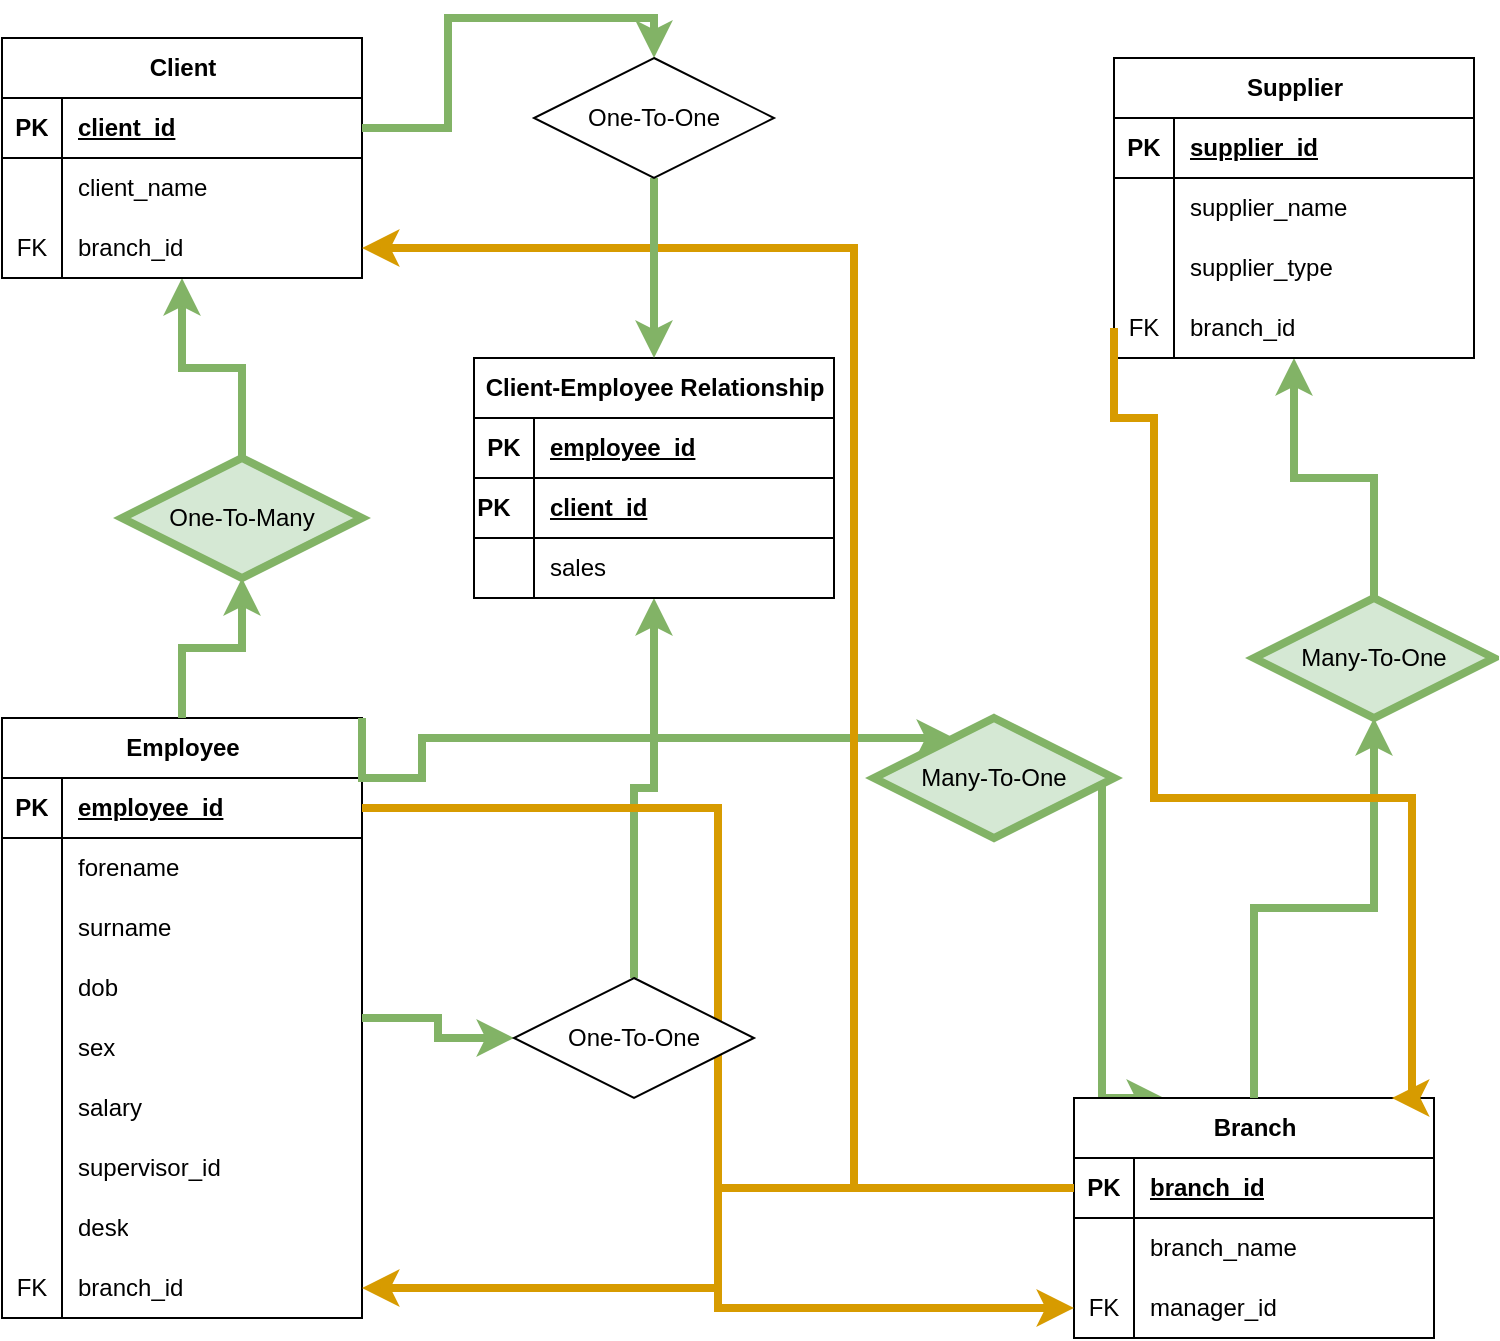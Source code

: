 <mxfile version="22.1.21" type="github">
  <diagram name="Page-1" id="Ivd2kN72ZXVBFJzlv6gM">
    <mxGraphModel dx="794" dy="458" grid="1" gridSize="10" guides="1" tooltips="1" connect="1" arrows="1" fold="1" page="1" pageScale="1" pageWidth="827" pageHeight="1169" math="0" shadow="0">
      <root>
        <mxCell id="0" />
        <mxCell id="1" parent="0" />
        <mxCell id="-5LvpAaxsUJWu0j_Ak5H-147" value="" style="edgeStyle=orthogonalEdgeStyle;rounded=0;orthogonalLoop=1;jettySize=auto;html=1;fillColor=#d5e8d4;strokeColor=#82b366;strokeWidth=4;" parent="1" source="-5LvpAaxsUJWu0j_Ak5H-156" target="-5LvpAaxsUJWu0j_Ak5H-119" edge="1">
          <mxGeometry relative="1" as="geometry" />
        </mxCell>
        <mxCell id="-5LvpAaxsUJWu0j_Ak5H-160" style="edgeStyle=orthogonalEdgeStyle;rounded=0;orthogonalLoop=1;jettySize=auto;html=1;exitX=1;exitY=0;exitDx=0;exitDy=0;entryX=0.25;entryY=0;entryDx=0;entryDy=0;fillColor=#d5e8d4;strokeColor=#82b366;strokeWidth=4;" parent="1" source="-5LvpAaxsUJWu0j_Ak5H-162" target="-5LvpAaxsUJWu0j_Ak5H-53" edge="1">
          <mxGeometry relative="1" as="geometry">
            <Array as="points">
              <mxPoint x="574" y="420" />
            </Array>
          </mxGeometry>
        </mxCell>
        <mxCell id="5ivdKzWZ7dn-Rxlnc6gJ-32" value="" style="edgeStyle=orthogonalEdgeStyle;rounded=0;orthogonalLoop=1;jettySize=auto;html=1;fillColor=#d5e8d4;strokeColor=#82b366;strokeWidth=4;" edge="1" parent="1" source="5ivdKzWZ7dn-Rxlnc6gJ-54" target="5ivdKzWZ7dn-Rxlnc6gJ-4">
          <mxGeometry relative="1" as="geometry" />
        </mxCell>
        <mxCell id="-5LvpAaxsUJWu0j_Ak5H-7" value="Employee" style="shape=table;startSize=30;container=1;collapsible=1;childLayout=tableLayout;fixedRows=1;rowLines=0;fontStyle=1;align=center;resizeLast=1;html=1;" parent="1" vertex="1">
          <mxGeometry x="24" y="390" width="180" height="300" as="geometry" />
        </mxCell>
        <mxCell id="-5LvpAaxsUJWu0j_Ak5H-8" value="" style="shape=tableRow;horizontal=0;startSize=0;swimlaneHead=0;swimlaneBody=0;fillColor=none;collapsible=0;dropTarget=0;points=[[0,0.5],[1,0.5]];portConstraint=eastwest;top=0;left=0;right=0;bottom=1;" parent="-5LvpAaxsUJWu0j_Ak5H-7" vertex="1">
          <mxGeometry y="30" width="180" height="30" as="geometry" />
        </mxCell>
        <mxCell id="-5LvpAaxsUJWu0j_Ak5H-9" value="PK" style="shape=partialRectangle;connectable=0;fillColor=none;top=0;left=0;bottom=0;right=0;fontStyle=1;overflow=hidden;whiteSpace=wrap;html=1;" parent="-5LvpAaxsUJWu0j_Ak5H-8" vertex="1">
          <mxGeometry width="30" height="30" as="geometry">
            <mxRectangle width="30" height="30" as="alternateBounds" />
          </mxGeometry>
        </mxCell>
        <mxCell id="-5LvpAaxsUJWu0j_Ak5H-10" value="employee_id" style="shape=partialRectangle;connectable=0;fillColor=none;top=0;left=0;bottom=0;right=0;align=left;spacingLeft=6;fontStyle=5;overflow=hidden;whiteSpace=wrap;html=1;" parent="-5LvpAaxsUJWu0j_Ak5H-8" vertex="1">
          <mxGeometry x="30" width="150" height="30" as="geometry">
            <mxRectangle width="150" height="30" as="alternateBounds" />
          </mxGeometry>
        </mxCell>
        <mxCell id="-5LvpAaxsUJWu0j_Ak5H-11" value="" style="shape=tableRow;horizontal=0;startSize=0;swimlaneHead=0;swimlaneBody=0;fillColor=none;collapsible=0;dropTarget=0;points=[[0,0.5],[1,0.5]];portConstraint=eastwest;top=0;left=0;right=0;bottom=0;" parent="-5LvpAaxsUJWu0j_Ak5H-7" vertex="1">
          <mxGeometry y="60" width="180" height="30" as="geometry" />
        </mxCell>
        <mxCell id="-5LvpAaxsUJWu0j_Ak5H-12" value="" style="shape=partialRectangle;connectable=0;fillColor=none;top=0;left=0;bottom=0;right=0;editable=1;overflow=hidden;whiteSpace=wrap;html=1;" parent="-5LvpAaxsUJWu0j_Ak5H-11" vertex="1">
          <mxGeometry width="30" height="30" as="geometry">
            <mxRectangle width="30" height="30" as="alternateBounds" />
          </mxGeometry>
        </mxCell>
        <mxCell id="-5LvpAaxsUJWu0j_Ak5H-13" value="forename" style="shape=partialRectangle;connectable=0;fillColor=none;top=0;left=0;bottom=0;right=0;align=left;spacingLeft=6;overflow=hidden;whiteSpace=wrap;html=1;" parent="-5LvpAaxsUJWu0j_Ak5H-11" vertex="1">
          <mxGeometry x="30" width="150" height="30" as="geometry">
            <mxRectangle width="150" height="30" as="alternateBounds" />
          </mxGeometry>
        </mxCell>
        <mxCell id="-5LvpAaxsUJWu0j_Ak5H-14" value="" style="shape=tableRow;horizontal=0;startSize=0;swimlaneHead=0;swimlaneBody=0;fillColor=none;collapsible=0;dropTarget=0;points=[[0,0.5],[1,0.5]];portConstraint=eastwest;top=0;left=0;right=0;bottom=0;" parent="-5LvpAaxsUJWu0j_Ak5H-7" vertex="1">
          <mxGeometry y="90" width="180" height="30" as="geometry" />
        </mxCell>
        <mxCell id="-5LvpAaxsUJWu0j_Ak5H-15" value="" style="shape=partialRectangle;connectable=0;fillColor=none;top=0;left=0;bottom=0;right=0;editable=1;overflow=hidden;whiteSpace=wrap;html=1;" parent="-5LvpAaxsUJWu0j_Ak5H-14" vertex="1">
          <mxGeometry width="30" height="30" as="geometry">
            <mxRectangle width="30" height="30" as="alternateBounds" />
          </mxGeometry>
        </mxCell>
        <mxCell id="-5LvpAaxsUJWu0j_Ak5H-16" value="surname" style="shape=partialRectangle;connectable=0;fillColor=none;top=0;left=0;bottom=0;right=0;align=left;spacingLeft=6;overflow=hidden;whiteSpace=wrap;html=1;" parent="-5LvpAaxsUJWu0j_Ak5H-14" vertex="1">
          <mxGeometry x="30" width="150" height="30" as="geometry">
            <mxRectangle width="150" height="30" as="alternateBounds" />
          </mxGeometry>
        </mxCell>
        <mxCell id="-5LvpAaxsUJWu0j_Ak5H-17" value="" style="shape=tableRow;horizontal=0;startSize=0;swimlaneHead=0;swimlaneBody=0;fillColor=none;collapsible=0;dropTarget=0;points=[[0,0.5],[1,0.5]];portConstraint=eastwest;top=0;left=0;right=0;bottom=0;" parent="-5LvpAaxsUJWu0j_Ak5H-7" vertex="1">
          <mxGeometry y="120" width="180" height="30" as="geometry" />
        </mxCell>
        <mxCell id="-5LvpAaxsUJWu0j_Ak5H-18" value="" style="shape=partialRectangle;connectable=0;fillColor=none;top=0;left=0;bottom=0;right=0;editable=1;overflow=hidden;whiteSpace=wrap;html=1;" parent="-5LvpAaxsUJWu0j_Ak5H-17" vertex="1">
          <mxGeometry width="30" height="30" as="geometry">
            <mxRectangle width="30" height="30" as="alternateBounds" />
          </mxGeometry>
        </mxCell>
        <mxCell id="-5LvpAaxsUJWu0j_Ak5H-19" value="dob" style="shape=partialRectangle;connectable=0;fillColor=none;top=0;left=0;bottom=0;right=0;align=left;spacingLeft=6;overflow=hidden;whiteSpace=wrap;html=1;" parent="-5LvpAaxsUJWu0j_Ak5H-17" vertex="1">
          <mxGeometry x="30" width="150" height="30" as="geometry">
            <mxRectangle width="150" height="30" as="alternateBounds" />
          </mxGeometry>
        </mxCell>
        <mxCell id="-5LvpAaxsUJWu0j_Ak5H-37" style="shape=tableRow;horizontal=0;startSize=0;swimlaneHead=0;swimlaneBody=0;fillColor=none;collapsible=0;dropTarget=0;points=[[0,0.5],[1,0.5]];portConstraint=eastwest;top=0;left=0;right=0;bottom=0;" parent="-5LvpAaxsUJWu0j_Ak5H-7" vertex="1">
          <mxGeometry y="150" width="180" height="30" as="geometry" />
        </mxCell>
        <mxCell id="-5LvpAaxsUJWu0j_Ak5H-38" style="shape=partialRectangle;connectable=0;fillColor=none;top=0;left=0;bottom=0;right=0;editable=1;overflow=hidden;whiteSpace=wrap;html=1;" parent="-5LvpAaxsUJWu0j_Ak5H-37" vertex="1">
          <mxGeometry width="30" height="30" as="geometry">
            <mxRectangle width="30" height="30" as="alternateBounds" />
          </mxGeometry>
        </mxCell>
        <mxCell id="-5LvpAaxsUJWu0j_Ak5H-39" value="sex&lt;span style=&quot;white-space: pre;&quot;&gt;&#x9;&lt;/span&gt;" style="shape=partialRectangle;connectable=0;fillColor=none;top=0;left=0;bottom=0;right=0;align=left;spacingLeft=6;overflow=hidden;whiteSpace=wrap;html=1;" parent="-5LvpAaxsUJWu0j_Ak5H-37" vertex="1">
          <mxGeometry x="30" width="150" height="30" as="geometry">
            <mxRectangle width="150" height="30" as="alternateBounds" />
          </mxGeometry>
        </mxCell>
        <mxCell id="-5LvpAaxsUJWu0j_Ak5H-40" style="shape=tableRow;horizontal=0;startSize=0;swimlaneHead=0;swimlaneBody=0;fillColor=none;collapsible=0;dropTarget=0;points=[[0,0.5],[1,0.5]];portConstraint=eastwest;top=0;left=0;right=0;bottom=0;" parent="-5LvpAaxsUJWu0j_Ak5H-7" vertex="1">
          <mxGeometry y="180" width="180" height="30" as="geometry" />
        </mxCell>
        <mxCell id="-5LvpAaxsUJWu0j_Ak5H-41" style="shape=partialRectangle;connectable=0;fillColor=none;top=0;left=0;bottom=0;right=0;editable=1;overflow=hidden;whiteSpace=wrap;html=1;" parent="-5LvpAaxsUJWu0j_Ak5H-40" vertex="1">
          <mxGeometry width="30" height="30" as="geometry">
            <mxRectangle width="30" height="30" as="alternateBounds" />
          </mxGeometry>
        </mxCell>
        <mxCell id="-5LvpAaxsUJWu0j_Ak5H-42" value="salary" style="shape=partialRectangle;connectable=0;fillColor=none;top=0;left=0;bottom=0;right=0;align=left;spacingLeft=6;overflow=hidden;whiteSpace=wrap;html=1;" parent="-5LvpAaxsUJWu0j_Ak5H-40" vertex="1">
          <mxGeometry x="30" width="150" height="30" as="geometry">
            <mxRectangle width="150" height="30" as="alternateBounds" />
          </mxGeometry>
        </mxCell>
        <mxCell id="-5LvpAaxsUJWu0j_Ak5H-43" style="shape=tableRow;horizontal=0;startSize=0;swimlaneHead=0;swimlaneBody=0;fillColor=none;collapsible=0;dropTarget=0;points=[[0,0.5],[1,0.5]];portConstraint=eastwest;top=0;left=0;right=0;bottom=0;" parent="-5LvpAaxsUJWu0j_Ak5H-7" vertex="1">
          <mxGeometry y="210" width="180" height="30" as="geometry" />
        </mxCell>
        <mxCell id="-5LvpAaxsUJWu0j_Ak5H-44" style="shape=partialRectangle;connectable=0;fillColor=none;top=0;left=0;bottom=0;right=0;editable=1;overflow=hidden;whiteSpace=wrap;html=1;" parent="-5LvpAaxsUJWu0j_Ak5H-43" vertex="1">
          <mxGeometry width="30" height="30" as="geometry">
            <mxRectangle width="30" height="30" as="alternateBounds" />
          </mxGeometry>
        </mxCell>
        <mxCell id="-5LvpAaxsUJWu0j_Ak5H-45" value="supervisor_id" style="shape=partialRectangle;connectable=0;fillColor=none;top=0;left=0;bottom=0;right=0;align=left;spacingLeft=6;overflow=hidden;whiteSpace=wrap;html=1;" parent="-5LvpAaxsUJWu0j_Ak5H-43" vertex="1">
          <mxGeometry x="30" width="150" height="30" as="geometry">
            <mxRectangle width="150" height="30" as="alternateBounds" />
          </mxGeometry>
        </mxCell>
        <mxCell id="-5LvpAaxsUJWu0j_Ak5H-113" style="shape=tableRow;horizontal=0;startSize=0;swimlaneHead=0;swimlaneBody=0;fillColor=none;collapsible=0;dropTarget=0;points=[[0,0.5],[1,0.5]];portConstraint=eastwest;top=0;left=0;right=0;bottom=0;" parent="-5LvpAaxsUJWu0j_Ak5H-7" vertex="1">
          <mxGeometry y="240" width="180" height="30" as="geometry" />
        </mxCell>
        <mxCell id="-5LvpAaxsUJWu0j_Ak5H-114" style="shape=partialRectangle;connectable=0;fillColor=none;top=0;left=0;bottom=0;right=0;editable=1;overflow=hidden;whiteSpace=wrap;html=1;" parent="-5LvpAaxsUJWu0j_Ak5H-113" vertex="1">
          <mxGeometry width="30" height="30" as="geometry">
            <mxRectangle width="30" height="30" as="alternateBounds" />
          </mxGeometry>
        </mxCell>
        <mxCell id="-5LvpAaxsUJWu0j_Ak5H-115" value="desk" style="shape=partialRectangle;connectable=0;fillColor=none;top=0;left=0;bottom=0;right=0;align=left;spacingLeft=6;overflow=hidden;whiteSpace=wrap;html=1;" parent="-5LvpAaxsUJWu0j_Ak5H-113" vertex="1">
          <mxGeometry x="30" width="150" height="30" as="geometry">
            <mxRectangle width="150" height="30" as="alternateBounds" />
          </mxGeometry>
        </mxCell>
        <mxCell id="-5LvpAaxsUJWu0j_Ak5H-46" style="shape=tableRow;horizontal=0;startSize=0;swimlaneHead=0;swimlaneBody=0;fillColor=none;collapsible=0;dropTarget=0;points=[[0,0.5],[1,0.5]];portConstraint=eastwest;top=0;left=0;right=0;bottom=0;" parent="-5LvpAaxsUJWu0j_Ak5H-7" vertex="1">
          <mxGeometry y="270" width="180" height="30" as="geometry" />
        </mxCell>
        <mxCell id="-5LvpAaxsUJWu0j_Ak5H-47" value="FK" style="shape=partialRectangle;connectable=0;fillColor=none;top=0;left=0;bottom=0;right=0;editable=1;overflow=hidden;whiteSpace=wrap;html=1;" parent="-5LvpAaxsUJWu0j_Ak5H-46" vertex="1">
          <mxGeometry width="30" height="30" as="geometry">
            <mxRectangle width="30" height="30" as="alternateBounds" />
          </mxGeometry>
        </mxCell>
        <mxCell id="-5LvpAaxsUJWu0j_Ak5H-48" value="branch_id" style="shape=partialRectangle;connectable=0;fillColor=none;top=0;left=0;bottom=0;right=0;align=left;spacingLeft=6;overflow=hidden;whiteSpace=wrap;html=1;" parent="-5LvpAaxsUJWu0j_Ak5H-46" vertex="1">
          <mxGeometry x="30" width="150" height="30" as="geometry">
            <mxRectangle width="150" height="30" as="alternateBounds" />
          </mxGeometry>
        </mxCell>
        <mxCell id="-5LvpAaxsUJWu0j_Ak5H-100" value="" style="edgeStyle=orthogonalEdgeStyle;rounded=0;orthogonalLoop=1;jettySize=auto;html=1;fillColor=#d5e8d4;strokeColor=#82b366;strokeWidth=4;" parent="1" source="-5LvpAaxsUJWu0j_Ak5H-117" target="-5LvpAaxsUJWu0j_Ak5H-90" edge="1">
          <mxGeometry relative="1" as="geometry" />
        </mxCell>
        <mxCell id="-5LvpAaxsUJWu0j_Ak5H-53" value="Branch" style="shape=table;startSize=30;container=1;collapsible=1;childLayout=tableLayout;fixedRows=1;rowLines=0;fontStyle=1;align=center;resizeLast=1;html=1;" parent="1" vertex="1">
          <mxGeometry x="560" y="580" width="180" height="120" as="geometry" />
        </mxCell>
        <mxCell id="-5LvpAaxsUJWu0j_Ak5H-54" value="" style="shape=tableRow;horizontal=0;startSize=0;swimlaneHead=0;swimlaneBody=0;fillColor=none;collapsible=0;dropTarget=0;points=[[0,0.5],[1,0.5]];portConstraint=eastwest;top=0;left=0;right=0;bottom=1;" parent="-5LvpAaxsUJWu0j_Ak5H-53" vertex="1">
          <mxGeometry y="30" width="180" height="30" as="geometry" />
        </mxCell>
        <mxCell id="-5LvpAaxsUJWu0j_Ak5H-55" value="PK" style="shape=partialRectangle;connectable=0;fillColor=none;top=0;left=0;bottom=0;right=0;fontStyle=1;overflow=hidden;whiteSpace=wrap;html=1;" parent="-5LvpAaxsUJWu0j_Ak5H-54" vertex="1">
          <mxGeometry width="30" height="30" as="geometry">
            <mxRectangle width="30" height="30" as="alternateBounds" />
          </mxGeometry>
        </mxCell>
        <mxCell id="-5LvpAaxsUJWu0j_Ak5H-56" value="branch_id" style="shape=partialRectangle;connectable=0;fillColor=none;top=0;left=0;bottom=0;right=0;align=left;spacingLeft=6;fontStyle=5;overflow=hidden;whiteSpace=wrap;html=1;" parent="-5LvpAaxsUJWu0j_Ak5H-54" vertex="1">
          <mxGeometry x="30" width="150" height="30" as="geometry">
            <mxRectangle width="150" height="30" as="alternateBounds" />
          </mxGeometry>
        </mxCell>
        <mxCell id="-5LvpAaxsUJWu0j_Ak5H-57" value="" style="shape=tableRow;horizontal=0;startSize=0;swimlaneHead=0;swimlaneBody=0;fillColor=none;collapsible=0;dropTarget=0;points=[[0,0.5],[1,0.5]];portConstraint=eastwest;top=0;left=0;right=0;bottom=0;" parent="-5LvpAaxsUJWu0j_Ak5H-53" vertex="1">
          <mxGeometry y="60" width="180" height="30" as="geometry" />
        </mxCell>
        <mxCell id="-5LvpAaxsUJWu0j_Ak5H-58" value="" style="shape=partialRectangle;connectable=0;fillColor=none;top=0;left=0;bottom=0;right=0;editable=1;overflow=hidden;whiteSpace=wrap;html=1;" parent="-5LvpAaxsUJWu0j_Ak5H-57" vertex="1">
          <mxGeometry width="30" height="30" as="geometry">
            <mxRectangle width="30" height="30" as="alternateBounds" />
          </mxGeometry>
        </mxCell>
        <mxCell id="-5LvpAaxsUJWu0j_Ak5H-59" value="branch_name" style="shape=partialRectangle;connectable=0;fillColor=none;top=0;left=0;bottom=0;right=0;align=left;spacingLeft=6;overflow=hidden;whiteSpace=wrap;html=1;" parent="-5LvpAaxsUJWu0j_Ak5H-57" vertex="1">
          <mxGeometry x="30" width="150" height="30" as="geometry">
            <mxRectangle width="150" height="30" as="alternateBounds" />
          </mxGeometry>
        </mxCell>
        <mxCell id="-5LvpAaxsUJWu0j_Ak5H-60" value="" style="shape=tableRow;horizontal=0;startSize=0;swimlaneHead=0;swimlaneBody=0;fillColor=none;collapsible=0;dropTarget=0;points=[[0,0.5],[1,0.5]];portConstraint=eastwest;top=0;left=0;right=0;bottom=0;" parent="-5LvpAaxsUJWu0j_Ak5H-53" vertex="1">
          <mxGeometry y="90" width="180" height="30" as="geometry" />
        </mxCell>
        <mxCell id="-5LvpAaxsUJWu0j_Ak5H-61" value="FK" style="shape=partialRectangle;connectable=0;fillColor=none;top=0;left=0;bottom=0;right=0;editable=1;overflow=hidden;whiteSpace=wrap;html=1;" parent="-5LvpAaxsUJWu0j_Ak5H-60" vertex="1">
          <mxGeometry width="30" height="30" as="geometry">
            <mxRectangle width="30" height="30" as="alternateBounds" />
          </mxGeometry>
        </mxCell>
        <mxCell id="-5LvpAaxsUJWu0j_Ak5H-62" value="manager_id" style="shape=partialRectangle;connectable=0;fillColor=none;top=0;left=0;bottom=0;right=0;align=left;spacingLeft=6;overflow=hidden;whiteSpace=wrap;html=1;" parent="-5LvpAaxsUJWu0j_Ak5H-60" vertex="1">
          <mxGeometry x="30" width="150" height="30" as="geometry">
            <mxRectangle width="150" height="30" as="alternateBounds" />
          </mxGeometry>
        </mxCell>
        <mxCell id="-5LvpAaxsUJWu0j_Ak5H-81" style="edgeStyle=orthogonalEdgeStyle;rounded=0;orthogonalLoop=1;jettySize=auto;html=1;exitX=1;exitY=0.5;exitDx=0;exitDy=0;fillColor=#ffe6cc;strokeColor=#d79b00;strokeWidth=4;" parent="1" source="-5LvpAaxsUJWu0j_Ak5H-8" target="-5LvpAaxsUJWu0j_Ak5H-60" edge="1">
          <mxGeometry relative="1" as="geometry" />
        </mxCell>
        <mxCell id="-5LvpAaxsUJWu0j_Ak5H-90" value="Supplier" style="shape=table;startSize=30;container=1;collapsible=1;childLayout=tableLayout;fixedRows=1;rowLines=0;fontStyle=1;align=center;resizeLast=1;html=1;" parent="1" vertex="1">
          <mxGeometry x="580" y="60" width="180" height="150" as="geometry" />
        </mxCell>
        <mxCell id="-5LvpAaxsUJWu0j_Ak5H-91" value="" style="shape=tableRow;horizontal=0;startSize=0;swimlaneHead=0;swimlaneBody=0;fillColor=none;collapsible=0;dropTarget=0;points=[[0,0.5],[1,0.5]];portConstraint=eastwest;top=0;left=0;right=0;bottom=1;" parent="-5LvpAaxsUJWu0j_Ak5H-90" vertex="1">
          <mxGeometry y="30" width="180" height="30" as="geometry" />
        </mxCell>
        <mxCell id="-5LvpAaxsUJWu0j_Ak5H-92" value="PK" style="shape=partialRectangle;connectable=0;fillColor=none;top=0;left=0;bottom=0;right=0;fontStyle=1;overflow=hidden;whiteSpace=wrap;html=1;" parent="-5LvpAaxsUJWu0j_Ak5H-91" vertex="1">
          <mxGeometry width="30" height="30" as="geometry">
            <mxRectangle width="30" height="30" as="alternateBounds" />
          </mxGeometry>
        </mxCell>
        <mxCell id="-5LvpAaxsUJWu0j_Ak5H-93" value="supplier_id" style="shape=partialRectangle;connectable=0;fillColor=none;top=0;left=0;bottom=0;right=0;align=left;spacingLeft=6;fontStyle=5;overflow=hidden;whiteSpace=wrap;html=1;" parent="-5LvpAaxsUJWu0j_Ak5H-91" vertex="1">
          <mxGeometry x="30" width="150" height="30" as="geometry">
            <mxRectangle width="150" height="30" as="alternateBounds" />
          </mxGeometry>
        </mxCell>
        <mxCell id="-5LvpAaxsUJWu0j_Ak5H-94" value="" style="shape=tableRow;horizontal=0;startSize=0;swimlaneHead=0;swimlaneBody=0;fillColor=none;collapsible=0;dropTarget=0;points=[[0,0.5],[1,0.5]];portConstraint=eastwest;top=0;left=0;right=0;bottom=0;" parent="-5LvpAaxsUJWu0j_Ak5H-90" vertex="1">
          <mxGeometry y="60" width="180" height="30" as="geometry" />
        </mxCell>
        <mxCell id="-5LvpAaxsUJWu0j_Ak5H-95" value="" style="shape=partialRectangle;connectable=0;fillColor=none;top=0;left=0;bottom=0;right=0;editable=1;overflow=hidden;whiteSpace=wrap;html=1;" parent="-5LvpAaxsUJWu0j_Ak5H-94" vertex="1">
          <mxGeometry width="30" height="30" as="geometry">
            <mxRectangle width="30" height="30" as="alternateBounds" />
          </mxGeometry>
        </mxCell>
        <mxCell id="-5LvpAaxsUJWu0j_Ak5H-96" value="supplier_name" style="shape=partialRectangle;connectable=0;fillColor=none;top=0;left=0;bottom=0;right=0;align=left;spacingLeft=6;overflow=hidden;whiteSpace=wrap;html=1;" parent="-5LvpAaxsUJWu0j_Ak5H-94" vertex="1">
          <mxGeometry x="30" width="150" height="30" as="geometry">
            <mxRectangle width="150" height="30" as="alternateBounds" />
          </mxGeometry>
        </mxCell>
        <mxCell id="-5LvpAaxsUJWu0j_Ak5H-107" style="shape=tableRow;horizontal=0;startSize=0;swimlaneHead=0;swimlaneBody=0;fillColor=none;collapsible=0;dropTarget=0;points=[[0,0.5],[1,0.5]];portConstraint=eastwest;top=0;left=0;right=0;bottom=0;" parent="-5LvpAaxsUJWu0j_Ak5H-90" vertex="1">
          <mxGeometry y="90" width="180" height="30" as="geometry" />
        </mxCell>
        <mxCell id="-5LvpAaxsUJWu0j_Ak5H-108" style="shape=partialRectangle;connectable=0;fillColor=none;top=0;left=0;bottom=0;right=0;editable=1;overflow=hidden;whiteSpace=wrap;html=1;" parent="-5LvpAaxsUJWu0j_Ak5H-107" vertex="1">
          <mxGeometry width="30" height="30" as="geometry">
            <mxRectangle width="30" height="30" as="alternateBounds" />
          </mxGeometry>
        </mxCell>
        <mxCell id="-5LvpAaxsUJWu0j_Ak5H-109" value="supplier_type" style="shape=partialRectangle;connectable=0;fillColor=none;top=0;left=0;bottom=0;right=0;align=left;spacingLeft=6;overflow=hidden;whiteSpace=wrap;html=1;" parent="-5LvpAaxsUJWu0j_Ak5H-107" vertex="1">
          <mxGeometry x="30" width="150" height="30" as="geometry">
            <mxRectangle width="150" height="30" as="alternateBounds" />
          </mxGeometry>
        </mxCell>
        <mxCell id="-5LvpAaxsUJWu0j_Ak5H-97" value="" style="shape=tableRow;horizontal=0;startSize=0;swimlaneHead=0;swimlaneBody=0;fillColor=none;collapsible=0;dropTarget=0;points=[[0,0.5],[1,0.5]];portConstraint=eastwest;top=0;left=0;right=0;bottom=0;" parent="-5LvpAaxsUJWu0j_Ak5H-90" vertex="1">
          <mxGeometry y="120" width="180" height="30" as="geometry" />
        </mxCell>
        <mxCell id="-5LvpAaxsUJWu0j_Ak5H-98" value="FK" style="shape=partialRectangle;connectable=0;fillColor=none;top=0;left=0;bottom=0;right=0;editable=1;overflow=hidden;whiteSpace=wrap;html=1;" parent="-5LvpAaxsUJWu0j_Ak5H-97" vertex="1">
          <mxGeometry width="30" height="30" as="geometry">
            <mxRectangle width="30" height="30" as="alternateBounds" />
          </mxGeometry>
        </mxCell>
        <mxCell id="-5LvpAaxsUJWu0j_Ak5H-99" value="branch_id" style="shape=partialRectangle;connectable=0;fillColor=none;top=0;left=0;bottom=0;right=0;align=left;spacingLeft=6;overflow=hidden;whiteSpace=wrap;html=1;" parent="-5LvpAaxsUJWu0j_Ak5H-97" vertex="1">
          <mxGeometry x="30" width="150" height="30" as="geometry">
            <mxRectangle width="150" height="30" as="alternateBounds" />
          </mxGeometry>
        </mxCell>
        <mxCell id="-5LvpAaxsUJWu0j_Ak5H-116" value="" style="edgeStyle=orthogonalEdgeStyle;rounded=0;orthogonalLoop=1;jettySize=auto;html=1;fillColor=#d5e8d4;strokeColor=#82b366;strokeWidth=4;" parent="1" source="-5LvpAaxsUJWu0j_Ak5H-53" target="-5LvpAaxsUJWu0j_Ak5H-117" edge="1">
          <mxGeometry relative="1" as="geometry">
            <mxPoint x="619" y="560" as="sourcePoint" />
            <mxPoint x="659" y="300" as="targetPoint" />
          </mxGeometry>
        </mxCell>
        <mxCell id="-5LvpAaxsUJWu0j_Ak5H-117" value="Many-To-One" style="shape=rhombus;perimeter=rhombusPerimeter;whiteSpace=wrap;html=1;align=center;fillColor=#d5e8d4;strokeColor=#82b366;strokeWidth=4;" parent="1" vertex="1">
          <mxGeometry x="650" y="330" width="120" height="60" as="geometry" />
        </mxCell>
        <mxCell id="-5LvpAaxsUJWu0j_Ak5H-119" value="Client" style="shape=table;startSize=30;container=1;collapsible=1;childLayout=tableLayout;fixedRows=1;rowLines=0;fontStyle=1;align=center;resizeLast=1;html=1;" parent="1" vertex="1">
          <mxGeometry x="24" y="50" width="180" height="120" as="geometry" />
        </mxCell>
        <mxCell id="-5LvpAaxsUJWu0j_Ak5H-120" value="" style="shape=tableRow;horizontal=0;startSize=0;swimlaneHead=0;swimlaneBody=0;fillColor=none;collapsible=0;dropTarget=0;points=[[0,0.5],[1,0.5]];portConstraint=eastwest;top=0;left=0;right=0;bottom=1;" parent="-5LvpAaxsUJWu0j_Ak5H-119" vertex="1">
          <mxGeometry y="30" width="180" height="30" as="geometry" />
        </mxCell>
        <mxCell id="-5LvpAaxsUJWu0j_Ak5H-121" value="PK" style="shape=partialRectangle;connectable=0;fillColor=none;top=0;left=0;bottom=0;right=0;fontStyle=1;overflow=hidden;whiteSpace=wrap;html=1;" parent="-5LvpAaxsUJWu0j_Ak5H-120" vertex="1">
          <mxGeometry width="30" height="30" as="geometry">
            <mxRectangle width="30" height="30" as="alternateBounds" />
          </mxGeometry>
        </mxCell>
        <mxCell id="-5LvpAaxsUJWu0j_Ak5H-122" value="client_id" style="shape=partialRectangle;connectable=0;fillColor=none;top=0;left=0;bottom=0;right=0;align=left;spacingLeft=6;fontStyle=5;overflow=hidden;whiteSpace=wrap;html=1;" parent="-5LvpAaxsUJWu0j_Ak5H-120" vertex="1">
          <mxGeometry x="30" width="150" height="30" as="geometry">
            <mxRectangle width="150" height="30" as="alternateBounds" />
          </mxGeometry>
        </mxCell>
        <mxCell id="-5LvpAaxsUJWu0j_Ak5H-123" value="" style="shape=tableRow;horizontal=0;startSize=0;swimlaneHead=0;swimlaneBody=0;fillColor=none;collapsible=0;dropTarget=0;points=[[0,0.5],[1,0.5]];portConstraint=eastwest;top=0;left=0;right=0;bottom=0;" parent="-5LvpAaxsUJWu0j_Ak5H-119" vertex="1">
          <mxGeometry y="60" width="180" height="30" as="geometry" />
        </mxCell>
        <mxCell id="-5LvpAaxsUJWu0j_Ak5H-124" value="" style="shape=partialRectangle;connectable=0;fillColor=none;top=0;left=0;bottom=0;right=0;editable=1;overflow=hidden;whiteSpace=wrap;html=1;" parent="-5LvpAaxsUJWu0j_Ak5H-123" vertex="1">
          <mxGeometry width="30" height="30" as="geometry">
            <mxRectangle width="30" height="30" as="alternateBounds" />
          </mxGeometry>
        </mxCell>
        <mxCell id="-5LvpAaxsUJWu0j_Ak5H-125" value="client_name" style="shape=partialRectangle;connectable=0;fillColor=none;top=0;left=0;bottom=0;right=0;align=left;spacingLeft=6;overflow=hidden;whiteSpace=wrap;html=1;" parent="-5LvpAaxsUJWu0j_Ak5H-123" vertex="1">
          <mxGeometry x="30" width="150" height="30" as="geometry">
            <mxRectangle width="150" height="30" as="alternateBounds" />
          </mxGeometry>
        </mxCell>
        <mxCell id="-5LvpAaxsUJWu0j_Ak5H-151" style="shape=tableRow;horizontal=0;startSize=0;swimlaneHead=0;swimlaneBody=0;fillColor=none;collapsible=0;dropTarget=0;points=[[0,0.5],[1,0.5]];portConstraint=eastwest;top=0;left=0;right=0;bottom=0;" parent="-5LvpAaxsUJWu0j_Ak5H-119" vertex="1">
          <mxGeometry y="90" width="180" height="30" as="geometry" />
        </mxCell>
        <mxCell id="-5LvpAaxsUJWu0j_Ak5H-152" value="FK" style="shape=partialRectangle;connectable=0;fillColor=none;top=0;left=0;bottom=0;right=0;editable=1;overflow=hidden;whiteSpace=wrap;html=1;" parent="-5LvpAaxsUJWu0j_Ak5H-151" vertex="1">
          <mxGeometry width="30" height="30" as="geometry">
            <mxRectangle width="30" height="30" as="alternateBounds" />
          </mxGeometry>
        </mxCell>
        <mxCell id="-5LvpAaxsUJWu0j_Ak5H-153" value="branch_id" style="shape=partialRectangle;connectable=0;fillColor=none;top=0;left=0;bottom=0;right=0;align=left;spacingLeft=6;overflow=hidden;whiteSpace=wrap;html=1;" parent="-5LvpAaxsUJWu0j_Ak5H-151" vertex="1">
          <mxGeometry x="30" width="150" height="30" as="geometry">
            <mxRectangle width="150" height="30" as="alternateBounds" />
          </mxGeometry>
        </mxCell>
        <mxCell id="-5LvpAaxsUJWu0j_Ak5H-150" style="edgeStyle=orthogonalEdgeStyle;rounded=0;orthogonalLoop=1;jettySize=auto;html=1;exitX=0;exitY=0.5;exitDx=0;exitDy=0;fillColor=#ffe6cc;strokeColor=#d79b00;strokeWidth=4;entryX=0.883;entryY=0;entryDx=0;entryDy=0;entryPerimeter=0;" parent="1" source="-5LvpAaxsUJWu0j_Ak5H-97" target="-5LvpAaxsUJWu0j_Ak5H-53" edge="1">
          <mxGeometry relative="1" as="geometry">
            <Array as="points">
              <mxPoint x="580" y="240" />
              <mxPoint x="600" y="240" />
              <mxPoint x="600" y="430" />
              <mxPoint x="729" y="430" />
              <mxPoint x="729" y="580" />
            </Array>
          </mxGeometry>
        </mxCell>
        <mxCell id="-5LvpAaxsUJWu0j_Ak5H-155" value="" style="edgeStyle=orthogonalEdgeStyle;rounded=0;orthogonalLoop=1;jettySize=auto;html=1;fillColor=#d5e8d4;strokeColor=#82b366;strokeWidth=4;" parent="1" source="-5LvpAaxsUJWu0j_Ak5H-7" target="-5LvpAaxsUJWu0j_Ak5H-156" edge="1">
          <mxGeometry relative="1" as="geometry">
            <mxPoint x="144" y="400" as="sourcePoint" />
            <mxPoint x="300" y="230" as="targetPoint" />
          </mxGeometry>
        </mxCell>
        <mxCell id="-5LvpAaxsUJWu0j_Ak5H-156" value="One-To-Many" style="shape=rhombus;perimeter=rhombusPerimeter;whiteSpace=wrap;html=1;align=center;fillColor=#d5e8d4;strokeColor=#82b366;strokeWidth=4;" parent="1" vertex="1">
          <mxGeometry x="84" y="260" width="120" height="60" as="geometry" />
        </mxCell>
        <mxCell id="-5LvpAaxsUJWu0j_Ak5H-161" value="" style="edgeStyle=orthogonalEdgeStyle;rounded=0;orthogonalLoop=1;jettySize=auto;html=1;exitX=1;exitY=0;exitDx=0;exitDy=0;entryX=0.25;entryY=0;entryDx=0;entryDy=0;fillColor=#d5e8d4;strokeColor=#82b366;strokeWidth=4;" parent="1" source="-5LvpAaxsUJWu0j_Ak5H-7" target="-5LvpAaxsUJWu0j_Ak5H-162" edge="1">
          <mxGeometry relative="1" as="geometry">
            <mxPoint x="234" y="400" as="sourcePoint" />
            <mxPoint x="574" y="560" as="targetPoint" />
            <Array as="points">
              <mxPoint x="234" y="420" />
            </Array>
          </mxGeometry>
        </mxCell>
        <mxCell id="-5LvpAaxsUJWu0j_Ak5H-162" value="Many-To-One" style="shape=rhombus;perimeter=rhombusPerimeter;whiteSpace=wrap;html=1;align=center;fillColor=#d5e8d4;strokeColor=#82b366;strokeWidth=4;" parent="1" vertex="1">
          <mxGeometry x="460" y="390" width="120" height="60" as="geometry" />
        </mxCell>
        <mxCell id="-5LvpAaxsUJWu0j_Ak5H-167" style="edgeStyle=orthogonalEdgeStyle;rounded=0;orthogonalLoop=1;jettySize=auto;html=1;exitX=0;exitY=0.5;exitDx=0;exitDy=0;entryX=1;entryY=0.5;entryDx=0;entryDy=0;fillColor=#ffe6cc;strokeColor=#d79b00;strokeWidth=4;" parent="1" source="-5LvpAaxsUJWu0j_Ak5H-54" target="-5LvpAaxsUJWu0j_Ak5H-46" edge="1">
          <mxGeometry relative="1" as="geometry" />
        </mxCell>
        <mxCell id="-5LvpAaxsUJWu0j_Ak5H-168" style="edgeStyle=orthogonalEdgeStyle;rounded=0;orthogonalLoop=1;jettySize=auto;html=1;exitX=0;exitY=0.5;exitDx=0;exitDy=0;fillColor=#ffe6cc;strokeColor=#d79b00;strokeWidth=4;" parent="1" source="-5LvpAaxsUJWu0j_Ak5H-54" target="-5LvpAaxsUJWu0j_Ak5H-151" edge="1">
          <mxGeometry relative="1" as="geometry">
            <Array as="points">
              <mxPoint x="450" y="625" />
              <mxPoint x="450" y="155" />
            </Array>
          </mxGeometry>
        </mxCell>
        <mxCell id="5ivdKzWZ7dn-Rxlnc6gJ-4" value="Client-Employee Relationship" style="shape=table;startSize=30;container=1;collapsible=1;childLayout=tableLayout;fixedRows=1;rowLines=0;fontStyle=1;align=center;resizeLast=1;html=1;" vertex="1" parent="1">
          <mxGeometry x="260" y="210" width="180" height="120" as="geometry" />
        </mxCell>
        <mxCell id="5ivdKzWZ7dn-Rxlnc6gJ-5" value="" style="shape=tableRow;horizontal=0;startSize=0;swimlaneHead=0;swimlaneBody=0;fillColor=none;collapsible=0;dropTarget=0;points=[[0,0.5],[1,0.5]];portConstraint=eastwest;top=0;left=0;right=0;bottom=1;" vertex="1" parent="5ivdKzWZ7dn-Rxlnc6gJ-4">
          <mxGeometry y="30" width="180" height="30" as="geometry" />
        </mxCell>
        <mxCell id="5ivdKzWZ7dn-Rxlnc6gJ-6" value="PK" style="shape=partialRectangle;connectable=0;fillColor=none;top=0;left=0;bottom=0;right=0;fontStyle=1;overflow=hidden;whiteSpace=wrap;html=1;" vertex="1" parent="5ivdKzWZ7dn-Rxlnc6gJ-5">
          <mxGeometry width="30" height="30" as="geometry">
            <mxRectangle width="30" height="30" as="alternateBounds" />
          </mxGeometry>
        </mxCell>
        <mxCell id="5ivdKzWZ7dn-Rxlnc6gJ-7" value="employee_id" style="shape=partialRectangle;connectable=0;fillColor=none;top=0;left=0;bottom=0;right=0;align=left;spacingLeft=6;fontStyle=5;overflow=hidden;whiteSpace=wrap;html=1;" vertex="1" parent="5ivdKzWZ7dn-Rxlnc6gJ-5">
          <mxGeometry x="30" width="150" height="30" as="geometry">
            <mxRectangle width="150" height="30" as="alternateBounds" />
          </mxGeometry>
        </mxCell>
        <mxCell id="5ivdKzWZ7dn-Rxlnc6gJ-36" style="shape=tableRow;horizontal=0;startSize=0;swimlaneHead=0;swimlaneBody=0;fillColor=none;collapsible=0;dropTarget=0;points=[[0,0.5],[1,0.5]];portConstraint=eastwest;top=0;left=0;right=0;bottom=1;" vertex="1" parent="5ivdKzWZ7dn-Rxlnc6gJ-4">
          <mxGeometry y="60" width="180" height="30" as="geometry" />
        </mxCell>
        <mxCell id="5ivdKzWZ7dn-Rxlnc6gJ-37" value="PK&lt;span style=&quot;white-space: pre;&quot;&gt;&#x9;&lt;/span&gt;" style="shape=partialRectangle;connectable=0;fillColor=none;top=0;left=0;bottom=0;right=0;fontStyle=1;overflow=hidden;whiteSpace=wrap;html=1;" vertex="1" parent="5ivdKzWZ7dn-Rxlnc6gJ-36">
          <mxGeometry width="30" height="30" as="geometry">
            <mxRectangle width="30" height="30" as="alternateBounds" />
          </mxGeometry>
        </mxCell>
        <mxCell id="5ivdKzWZ7dn-Rxlnc6gJ-38" value="client_id" style="shape=partialRectangle;connectable=0;fillColor=none;top=0;left=0;bottom=0;right=0;align=left;spacingLeft=6;fontStyle=5;overflow=hidden;whiteSpace=wrap;html=1;" vertex="1" parent="5ivdKzWZ7dn-Rxlnc6gJ-36">
          <mxGeometry x="30" width="150" height="30" as="geometry">
            <mxRectangle width="150" height="30" as="alternateBounds" />
          </mxGeometry>
        </mxCell>
        <mxCell id="5ivdKzWZ7dn-Rxlnc6gJ-8" value="" style="shape=tableRow;horizontal=0;startSize=0;swimlaneHead=0;swimlaneBody=0;fillColor=none;collapsible=0;dropTarget=0;points=[[0,0.5],[1,0.5]];portConstraint=eastwest;top=0;left=0;right=0;bottom=0;" vertex="1" parent="5ivdKzWZ7dn-Rxlnc6gJ-4">
          <mxGeometry y="90" width="180" height="30" as="geometry" />
        </mxCell>
        <mxCell id="5ivdKzWZ7dn-Rxlnc6gJ-9" value="" style="shape=partialRectangle;connectable=0;fillColor=none;top=0;left=0;bottom=0;right=0;editable=1;overflow=hidden;whiteSpace=wrap;html=1;" vertex="1" parent="5ivdKzWZ7dn-Rxlnc6gJ-8">
          <mxGeometry width="30" height="30" as="geometry">
            <mxRectangle width="30" height="30" as="alternateBounds" />
          </mxGeometry>
        </mxCell>
        <mxCell id="5ivdKzWZ7dn-Rxlnc6gJ-10" value="sales" style="shape=partialRectangle;connectable=0;fillColor=none;top=0;left=0;bottom=0;right=0;align=left;spacingLeft=6;overflow=hidden;whiteSpace=wrap;html=1;" vertex="1" parent="5ivdKzWZ7dn-Rxlnc6gJ-8">
          <mxGeometry x="30" width="150" height="30" as="geometry">
            <mxRectangle width="150" height="30" as="alternateBounds" />
          </mxGeometry>
        </mxCell>
        <mxCell id="5ivdKzWZ7dn-Rxlnc6gJ-50" style="edgeStyle=orthogonalEdgeStyle;rounded=0;orthogonalLoop=1;jettySize=auto;html=1;entryX=0.5;entryY=0;entryDx=0;entryDy=0;fillColor=#d5e8d4;strokeColor=#82b366;strokeWidth=4;" edge="1" parent="1" source="5ivdKzWZ7dn-Rxlnc6gJ-52" target="5ivdKzWZ7dn-Rxlnc6gJ-4">
          <mxGeometry relative="1" as="geometry" />
        </mxCell>
        <mxCell id="5ivdKzWZ7dn-Rxlnc6gJ-51" value="" style="edgeStyle=orthogonalEdgeStyle;rounded=0;orthogonalLoop=1;jettySize=auto;html=1;entryX=0.5;entryY=0;entryDx=0;entryDy=0;fillColor=#d5e8d4;strokeColor=#82b366;strokeWidth=4;" edge="1" parent="1" source="-5LvpAaxsUJWu0j_Ak5H-120" target="5ivdKzWZ7dn-Rxlnc6gJ-52">
          <mxGeometry relative="1" as="geometry">
            <mxPoint x="204" y="95" as="sourcePoint" />
            <mxPoint x="350" y="210" as="targetPoint" />
          </mxGeometry>
        </mxCell>
        <mxCell id="5ivdKzWZ7dn-Rxlnc6gJ-52" value="One-To-One" style="shape=rhombus;perimeter=rhombusPerimeter;whiteSpace=wrap;html=1;align=center;" vertex="1" parent="1">
          <mxGeometry x="290" y="60" width="120" height="60" as="geometry" />
        </mxCell>
        <mxCell id="5ivdKzWZ7dn-Rxlnc6gJ-53" value="" style="edgeStyle=orthogonalEdgeStyle;rounded=0;orthogonalLoop=1;jettySize=auto;html=1;fillColor=#d5e8d4;strokeColor=#82b366;strokeWidth=4;" edge="1" parent="1" source="-5LvpAaxsUJWu0j_Ak5H-7" target="5ivdKzWZ7dn-Rxlnc6gJ-54">
          <mxGeometry relative="1" as="geometry">
            <mxPoint x="234" y="550" as="sourcePoint" />
            <mxPoint x="350" y="330" as="targetPoint" />
          </mxGeometry>
        </mxCell>
        <mxCell id="5ivdKzWZ7dn-Rxlnc6gJ-54" value="One-To-One" style="shape=rhombus;perimeter=rhombusPerimeter;whiteSpace=wrap;html=1;align=center;" vertex="1" parent="1">
          <mxGeometry x="280" y="520" width="120" height="60" as="geometry" />
        </mxCell>
      </root>
    </mxGraphModel>
  </diagram>
</mxfile>
